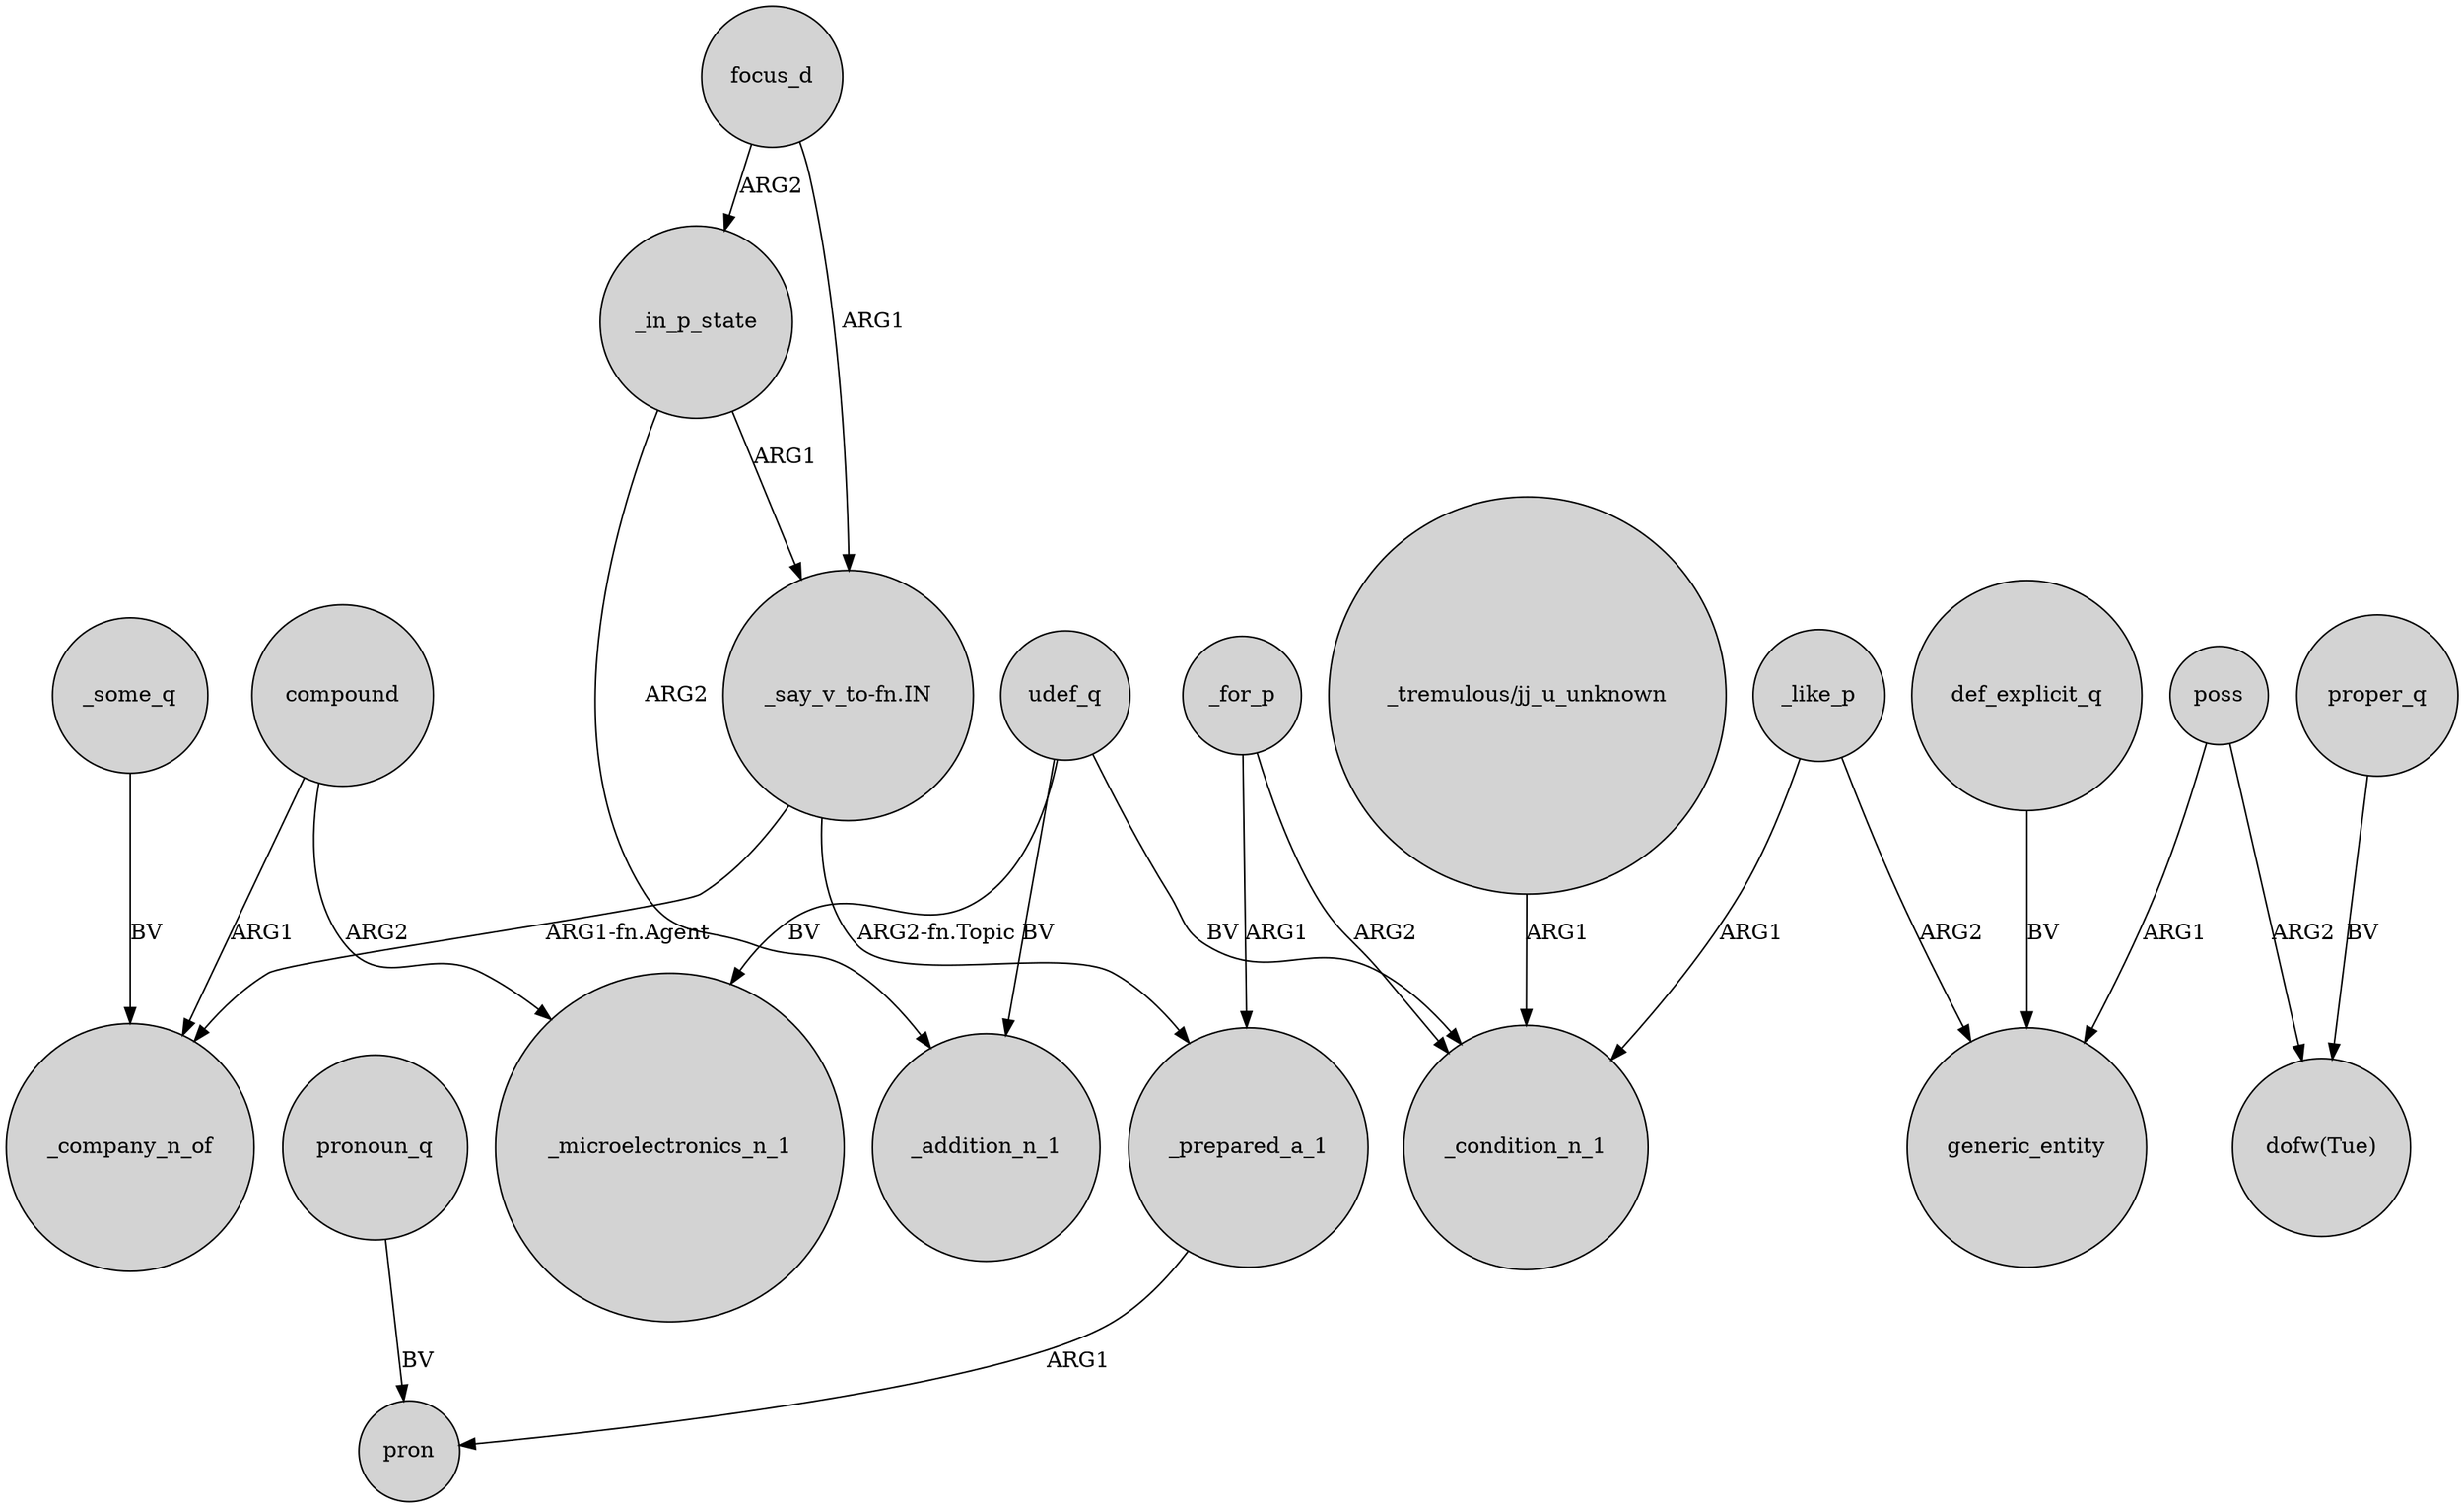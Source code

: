 digraph {
	node [shape=circle style=filled]
	_for_p -> _prepared_a_1 [label=ARG1]
	_prepared_a_1 -> pron [label=ARG1]
	poss -> generic_entity [label=ARG1]
	focus_d -> _in_p_state [label=ARG2]
	compound -> _microelectronics_n_1 [label=ARG2]
	def_explicit_q -> generic_entity [label=BV]
	"_say_v_to-fn.IN" -> _prepared_a_1 [label="ARG2-fn.Topic"]
	proper_q -> "dofw(Tue)" [label=BV]
	udef_q -> _microelectronics_n_1 [label=BV]
	compound -> _company_n_of [label=ARG1]
	udef_q -> _condition_n_1 [label=BV]
	pronoun_q -> pron [label=BV]
	_for_p -> _condition_n_1 [label=ARG2]
	poss -> "dofw(Tue)" [label=ARG2]
	_like_p -> _condition_n_1 [label=ARG1]
	_in_p_state -> _addition_n_1 [label=ARG2]
	"_say_v_to-fn.IN" -> _company_n_of [label="ARG1-fn.Agent"]
	"_tremulous/jj_u_unknown" -> _condition_n_1 [label=ARG1]
	_like_p -> generic_entity [label=ARG2]
	_some_q -> _company_n_of [label=BV]
	_in_p_state -> "_say_v_to-fn.IN" [label=ARG1]
	udef_q -> _addition_n_1 [label=BV]
	focus_d -> "_say_v_to-fn.IN" [label=ARG1]
}
